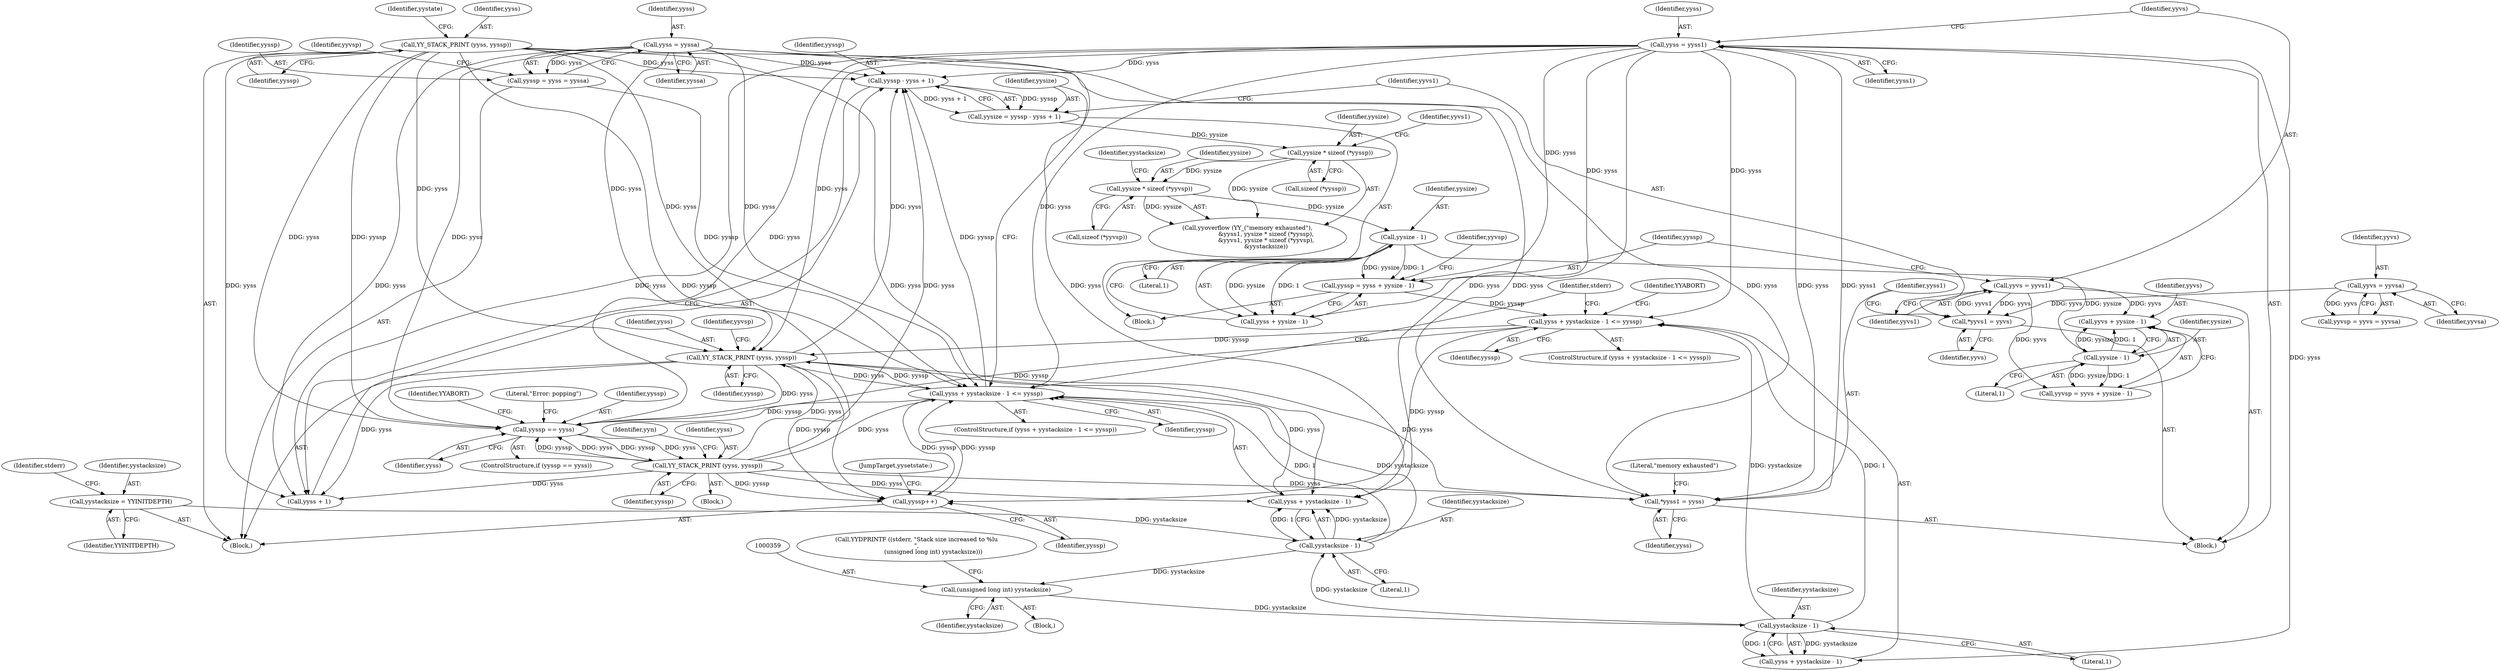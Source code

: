 digraph "0_yara_925bcf3c3b0a28b5b78e25d9efda5c0bf27ae699_1@pointer" {
"1000348" [label="(Call,yyvs + yysize - 1)"];
"1000336" [label="(Call,yyvs = yyvs1)"];
"1000307" [label="(Call,*yyvs1 = yyvs)"];
"1000257" [label="(Call,yyvs = yyvsa)"];
"1000350" [label="(Call,yysize - 1)"];
"1000343" [label="(Call,yysize - 1)"];
"1000326" [label="(Call,yysize * sizeof (*yyvsp))"];
"1000319" [label="(Call,yysize * sizeof (*yyssp))"];
"1000298" [label="(Call,yysize = yyssp - yyss + 1)"];
"1000300" [label="(Call,yyssp - yyss + 1)"];
"1000289" [label="(Call,yyss + yystacksize - 1 <= yyssp)"];
"1000252" [label="(Call,yyss = yyssa)"];
"1001749" [label="(Call,YY_STACK_PRINT (yyss, yyssp))"];
"1001639" [label="(Call,YY_STACK_PRINT (yyss, yyssp))"];
"1001820" [label="(Call,YY_STACK_PRINT (yyss, yyssp))"];
"1001802" [label="(Call,yyssp == yyss)"];
"1000362" [label="(Call,yyss + yystacksize - 1 <= yyssp)"];
"1000333" [label="(Call,yyss = yyss1)"];
"1000311" [label="(Call,*yyss1 = yyss)"];
"1000365" [label="(Call,yystacksize - 1)"];
"1000358" [label="(Call,(unsigned long int) yystacksize)"];
"1000292" [label="(Call,yystacksize - 1)"];
"1000260" [label="(Call,yystacksize = YYINITDEPTH)"];
"1000339" [label="(Call,yyssp = yyss + yysize - 1)"];
"1000250" [label="(Call,yyssp = yyss = yyssa)"];
"1000281" [label="(Call,yyssp++)"];
"1000292" [label="(Call,yystacksize - 1)"];
"1000326" [label="(Call,yysize * sizeof (*yyvsp))"];
"1001639" [label="(Call,YY_STACK_PRINT (yyss, yyssp))"];
"1001807" [label="(Literal,\"Error: popping\")"];
"1000349" [label="(Identifier,yyvs)"];
"1000258" [label="(Identifier,yyvs)"];
"1000311" [label="(Call,*yyss1 = yyss)"];
"1000314" [label="(Call,yyoverflow (YY_(\"memory exhausted\"),\n                    &yyss1, yysize * sizeof (*yyssp),\n                    &yyvs1, yysize * sizeof (*yyvsp),\n                    &yystacksize))"];
"1000362" [label="(Call,yyss + yystacksize - 1 <= yyssp)"];
"1000257" [label="(Call,yyvs = yyvsa)"];
"1001753" [label="(Identifier,yystate)"];
"1000301" [label="(Identifier,yyssp)"];
"1000290" [label="(Call,yyss + yystacksize - 1)"];
"1000346" [label="(Call,yyvsp = yyvs + yysize - 1)"];
"1000344" [label="(Identifier,yysize)"];
"1000265" [label="(Identifier,stderr)"];
"1001820" [label="(Call,YY_STACK_PRINT (yyss, yyssp))"];
"1000313" [label="(Identifier,yyss)"];
"1000356" [label="(Block,)"];
"1000328" [label="(Call,sizeof (*yyvsp))"];
"1000352" [label="(Literal,1)"];
"1001801" [label="(ControlStructure,if (yyssp == yyss))"];
"1000325" [label="(Identifier,yyvs1)"];
"1000321" [label="(Call,sizeof (*yyssp))"];
"1000319" [label="(Call,yysize * sizeof (*yyssp))"];
"1001749" [label="(Call,YY_STACK_PRINT (yyss, yyssp))"];
"1000334" [label="(Identifier,yyss)"];
"1000335" [label="(Identifier,yyss1)"];
"1000367" [label="(Literal,1)"];
"1000252" [label="(Call,yyss = yyssa)"];
"1000256" [label="(Identifier,yyvsp)"];
"1001751" [label="(Identifier,yyssp)"];
"1000251" [label="(Identifier,yyssp)"];
"1000340" [label="(Identifier,yyssp)"];
"1000309" [label="(Identifier,yyvs)"];
"1000216" [label="(Block,)"];
"1000308" [label="(Identifier,yyvs1)"];
"1000341" [label="(Call,yyss + yysize - 1)"];
"1001645" [label="(Identifier,yyvsp)"];
"1001803" [label="(Identifier,yyssp)"];
"1000365" [label="(Call,yystacksize - 1)"];
"1000288" [label="(ControlStructure,if (yyss + yystacksize - 1 <= yyssp))"];
"1000343" [label="(Call,yysize - 1)"];
"1001640" [label="(Identifier,yyss)"];
"1000260" [label="(Call,yystacksize = YYINITDEPTH)"];
"1000361" [label="(ControlStructure,if (yyss + yystacksize - 1 <= yyssp))"];
"1000351" [label="(Identifier,yysize)"];
"1000296" [label="(Block,)"];
"1000348" [label="(Call,yyvs + yysize - 1)"];
"1000250" [label="(Call,yyssp = yyss = yyssa)"];
"1000345" [label="(Literal,1)"];
"1000281" [label="(Call,yyssp++)"];
"1000294" [label="(Literal,1)"];
"1000360" [label="(Identifier,yystacksize)"];
"1000372" [label="(Identifier,stderr)"];
"1001804" [label="(Identifier,yyss)"];
"1000305" [label="(Block,)"];
"1000337" [label="(Identifier,yyvs)"];
"1001822" [label="(Identifier,yyssp)"];
"1000289" [label="(Call,yyss + yystacksize - 1 <= yyssp)"];
"1000320" [label="(Identifier,yysize)"];
"1000299" [label="(Identifier,yysize)"];
"1000300" [label="(Call,yyssp - yyss + 1)"];
"1000282" [label="(Identifier,yyssp)"];
"1000347" [label="(Identifier,yyvsp)"];
"1000253" [label="(Identifier,yyss)"];
"1000338" [label="(Identifier,yyvs1)"];
"1001750" [label="(Identifier,yyss)"];
"1000358" [label="(Call,(unsigned long int) yystacksize)"];
"1000368" [label="(Identifier,yyssp)"];
"1000283" [label="(JumpTarget,yysetstate:)"];
"1000336" [label="(Call,yyvs = yyvs1)"];
"1000259" [label="(Identifier,yyvsa)"];
"1000262" [label="(Identifier,YYINITDEPTH)"];
"1001764" [label="(Identifier,yyn)"];
"1000369" [label="(Identifier,YYABORT)"];
"1000254" [label="(Identifier,yyssa)"];
"1000327" [label="(Identifier,yysize)"];
"1001821" [label="(Identifier,yyss)"];
"1000307" [label="(Call,*yyvs1 = yyvs)"];
"1000316" [label="(Literal,\"memory exhausted\")"];
"1001762" [label="(Block,)"];
"1000332" [label="(Identifier,yystacksize)"];
"1001641" [label="(Identifier,yyssp)"];
"1000295" [label="(Identifier,yyssp)"];
"1001802" [label="(Call,yyssp == yyss)"];
"1000353" [label="(Call,YYDPRINTF ((stderr, \"Stack size increased to %lu\n\",\n                  (unsigned long int) yystacksize)))"];
"1000298" [label="(Call,yysize = yyssp - yyss + 1)"];
"1000312" [label="(Identifier,yyss1)"];
"1000293" [label="(Identifier,yystacksize)"];
"1000255" [label="(Call,yyvsp = yyvs = yyvsa)"];
"1000350" [label="(Call,yysize - 1)"];
"1000261" [label="(Identifier,yystacksize)"];
"1000333" [label="(Call,yyss = yyss1)"];
"1000339" [label="(Call,yyssp = yyss + yysize - 1)"];
"1001805" [label="(Identifier,YYABORT)"];
"1000363" [label="(Call,yyss + yystacksize - 1)"];
"1000302" [label="(Call,yyss + 1)"];
"1000366" [label="(Identifier,yystacksize)"];
"1000348" -> "1000346"  [label="AST: "];
"1000348" -> "1000350"  [label="CFG: "];
"1000349" -> "1000348"  [label="AST: "];
"1000350" -> "1000348"  [label="AST: "];
"1000346" -> "1000348"  [label="CFG: "];
"1000336" -> "1000348"  [label="DDG: yyvs"];
"1000350" -> "1000348"  [label="DDG: yysize"];
"1000350" -> "1000348"  [label="DDG: 1"];
"1000336" -> "1000305"  [label="AST: "];
"1000336" -> "1000338"  [label="CFG: "];
"1000337" -> "1000336"  [label="AST: "];
"1000338" -> "1000336"  [label="AST: "];
"1000340" -> "1000336"  [label="CFG: "];
"1000336" -> "1000307"  [label="DDG: yyvs"];
"1000307" -> "1000336"  [label="DDG: yyvs1"];
"1000336" -> "1000346"  [label="DDG: yyvs"];
"1000307" -> "1000305"  [label="AST: "];
"1000307" -> "1000309"  [label="CFG: "];
"1000308" -> "1000307"  [label="AST: "];
"1000309" -> "1000307"  [label="AST: "];
"1000312" -> "1000307"  [label="CFG: "];
"1000257" -> "1000307"  [label="DDG: yyvs"];
"1000257" -> "1000255"  [label="AST: "];
"1000257" -> "1000259"  [label="CFG: "];
"1000258" -> "1000257"  [label="AST: "];
"1000259" -> "1000257"  [label="AST: "];
"1000255" -> "1000257"  [label="CFG: "];
"1000257" -> "1000255"  [label="DDG: yyvs"];
"1000350" -> "1000352"  [label="CFG: "];
"1000351" -> "1000350"  [label="AST: "];
"1000352" -> "1000350"  [label="AST: "];
"1000350" -> "1000346"  [label="DDG: yysize"];
"1000350" -> "1000346"  [label="DDG: 1"];
"1000343" -> "1000350"  [label="DDG: yysize"];
"1000343" -> "1000341"  [label="AST: "];
"1000343" -> "1000345"  [label="CFG: "];
"1000344" -> "1000343"  [label="AST: "];
"1000345" -> "1000343"  [label="AST: "];
"1000341" -> "1000343"  [label="CFG: "];
"1000343" -> "1000339"  [label="DDG: yysize"];
"1000343" -> "1000339"  [label="DDG: 1"];
"1000343" -> "1000341"  [label="DDG: yysize"];
"1000343" -> "1000341"  [label="DDG: 1"];
"1000326" -> "1000343"  [label="DDG: yysize"];
"1000326" -> "1000314"  [label="AST: "];
"1000326" -> "1000328"  [label="CFG: "];
"1000327" -> "1000326"  [label="AST: "];
"1000328" -> "1000326"  [label="AST: "];
"1000332" -> "1000326"  [label="CFG: "];
"1000326" -> "1000314"  [label="DDG: yysize"];
"1000319" -> "1000326"  [label="DDG: yysize"];
"1000319" -> "1000314"  [label="AST: "];
"1000319" -> "1000321"  [label="CFG: "];
"1000320" -> "1000319"  [label="AST: "];
"1000321" -> "1000319"  [label="AST: "];
"1000325" -> "1000319"  [label="CFG: "];
"1000319" -> "1000314"  [label="DDG: yysize"];
"1000298" -> "1000319"  [label="DDG: yysize"];
"1000298" -> "1000296"  [label="AST: "];
"1000298" -> "1000300"  [label="CFG: "];
"1000299" -> "1000298"  [label="AST: "];
"1000300" -> "1000298"  [label="AST: "];
"1000308" -> "1000298"  [label="CFG: "];
"1000300" -> "1000298"  [label="DDG: yyssp"];
"1000300" -> "1000298"  [label="DDG: yyss + 1"];
"1000300" -> "1000302"  [label="CFG: "];
"1000301" -> "1000300"  [label="AST: "];
"1000302" -> "1000300"  [label="AST: "];
"1000289" -> "1000300"  [label="DDG: yyssp"];
"1000252" -> "1000300"  [label="DDG: yyss"];
"1001749" -> "1000300"  [label="DDG: yyss"];
"1001639" -> "1000300"  [label="DDG: yyss"];
"1001820" -> "1000300"  [label="DDG: yyss"];
"1000333" -> "1000300"  [label="DDG: yyss"];
"1000289" -> "1000288"  [label="AST: "];
"1000289" -> "1000295"  [label="CFG: "];
"1000290" -> "1000289"  [label="AST: "];
"1000295" -> "1000289"  [label="AST: "];
"1000299" -> "1000289"  [label="CFG: "];
"1000372" -> "1000289"  [label="CFG: "];
"1000289" -> "1000281"  [label="DDG: yyssp"];
"1000252" -> "1000289"  [label="DDG: yyss"];
"1001749" -> "1000289"  [label="DDG: yyss"];
"1001639" -> "1000289"  [label="DDG: yyss"];
"1001820" -> "1000289"  [label="DDG: yyss"];
"1000333" -> "1000289"  [label="DDG: yyss"];
"1000292" -> "1000289"  [label="DDG: yystacksize"];
"1000292" -> "1000289"  [label="DDG: 1"];
"1000250" -> "1000289"  [label="DDG: yyssp"];
"1000281" -> "1000289"  [label="DDG: yyssp"];
"1000289" -> "1001639"  [label="DDG: yyssp"];
"1000289" -> "1001802"  [label="DDG: yyssp"];
"1000252" -> "1000250"  [label="AST: "];
"1000252" -> "1000254"  [label="CFG: "];
"1000253" -> "1000252"  [label="AST: "];
"1000254" -> "1000252"  [label="AST: "];
"1000250" -> "1000252"  [label="CFG: "];
"1000252" -> "1000250"  [label="DDG: yyss"];
"1000252" -> "1000290"  [label="DDG: yyss"];
"1000252" -> "1000302"  [label="DDG: yyss"];
"1000252" -> "1000311"  [label="DDG: yyss"];
"1000252" -> "1001639"  [label="DDG: yyss"];
"1000252" -> "1001802"  [label="DDG: yyss"];
"1001749" -> "1000216"  [label="AST: "];
"1001749" -> "1001751"  [label="CFG: "];
"1001750" -> "1001749"  [label="AST: "];
"1001751" -> "1001749"  [label="AST: "];
"1001753" -> "1001749"  [label="CFG: "];
"1001749" -> "1000281"  [label="DDG: yyssp"];
"1001749" -> "1000290"  [label="DDG: yyss"];
"1001749" -> "1000302"  [label="DDG: yyss"];
"1001749" -> "1000311"  [label="DDG: yyss"];
"1001749" -> "1001639"  [label="DDG: yyss"];
"1001749" -> "1001802"  [label="DDG: yyssp"];
"1001749" -> "1001802"  [label="DDG: yyss"];
"1001639" -> "1000216"  [label="AST: "];
"1001639" -> "1001641"  [label="CFG: "];
"1001640" -> "1001639"  [label="AST: "];
"1001641" -> "1001639"  [label="AST: "];
"1001645" -> "1001639"  [label="CFG: "];
"1001639" -> "1000281"  [label="DDG: yyssp"];
"1001639" -> "1000290"  [label="DDG: yyss"];
"1001639" -> "1000302"  [label="DDG: yyss"];
"1001639" -> "1000311"  [label="DDG: yyss"];
"1001820" -> "1001639"  [label="DDG: yyss"];
"1000333" -> "1001639"  [label="DDG: yyss"];
"1000362" -> "1001639"  [label="DDG: yyssp"];
"1001639" -> "1001802"  [label="DDG: yyss"];
"1001820" -> "1001762"  [label="AST: "];
"1001820" -> "1001822"  [label="CFG: "];
"1001821" -> "1001820"  [label="AST: "];
"1001822" -> "1001820"  [label="AST: "];
"1001764" -> "1001820"  [label="CFG: "];
"1001820" -> "1000281"  [label="DDG: yyssp"];
"1001820" -> "1000290"  [label="DDG: yyss"];
"1001820" -> "1000302"  [label="DDG: yyss"];
"1001820" -> "1000311"  [label="DDG: yyss"];
"1001820" -> "1001802"  [label="DDG: yyssp"];
"1001820" -> "1001802"  [label="DDG: yyss"];
"1001802" -> "1001820"  [label="DDG: yyss"];
"1001802" -> "1001820"  [label="DDG: yyssp"];
"1001802" -> "1001801"  [label="AST: "];
"1001802" -> "1001804"  [label="CFG: "];
"1001803" -> "1001802"  [label="AST: "];
"1001804" -> "1001802"  [label="AST: "];
"1001805" -> "1001802"  [label="CFG: "];
"1001807" -> "1001802"  [label="CFG: "];
"1000362" -> "1001802"  [label="DDG: yyssp"];
"1000333" -> "1001802"  [label="DDG: yyss"];
"1000362" -> "1000361"  [label="AST: "];
"1000362" -> "1000368"  [label="CFG: "];
"1000363" -> "1000362"  [label="AST: "];
"1000368" -> "1000362"  [label="AST: "];
"1000369" -> "1000362"  [label="CFG: "];
"1000372" -> "1000362"  [label="CFG: "];
"1000362" -> "1000281"  [label="DDG: yyssp"];
"1000333" -> "1000362"  [label="DDG: yyss"];
"1000365" -> "1000362"  [label="DDG: yystacksize"];
"1000365" -> "1000362"  [label="DDG: 1"];
"1000339" -> "1000362"  [label="DDG: yyssp"];
"1000333" -> "1000305"  [label="AST: "];
"1000333" -> "1000335"  [label="CFG: "];
"1000334" -> "1000333"  [label="AST: "];
"1000335" -> "1000333"  [label="AST: "];
"1000337" -> "1000333"  [label="CFG: "];
"1000333" -> "1000290"  [label="DDG: yyss"];
"1000333" -> "1000302"  [label="DDG: yyss"];
"1000333" -> "1000311"  [label="DDG: yyss"];
"1000311" -> "1000333"  [label="DDG: yyss1"];
"1000333" -> "1000339"  [label="DDG: yyss"];
"1000333" -> "1000341"  [label="DDG: yyss"];
"1000333" -> "1000363"  [label="DDG: yyss"];
"1000311" -> "1000305"  [label="AST: "];
"1000311" -> "1000313"  [label="CFG: "];
"1000312" -> "1000311"  [label="AST: "];
"1000313" -> "1000311"  [label="AST: "];
"1000316" -> "1000311"  [label="CFG: "];
"1000365" -> "1000363"  [label="AST: "];
"1000365" -> "1000367"  [label="CFG: "];
"1000366" -> "1000365"  [label="AST: "];
"1000367" -> "1000365"  [label="AST: "];
"1000363" -> "1000365"  [label="CFG: "];
"1000365" -> "1000292"  [label="DDG: yystacksize"];
"1000365" -> "1000363"  [label="DDG: yystacksize"];
"1000365" -> "1000363"  [label="DDG: 1"];
"1000358" -> "1000365"  [label="DDG: yystacksize"];
"1000358" -> "1000356"  [label="AST: "];
"1000358" -> "1000360"  [label="CFG: "];
"1000359" -> "1000358"  [label="AST: "];
"1000360" -> "1000358"  [label="AST: "];
"1000353" -> "1000358"  [label="CFG: "];
"1000292" -> "1000358"  [label="DDG: yystacksize"];
"1000292" -> "1000290"  [label="AST: "];
"1000292" -> "1000294"  [label="CFG: "];
"1000293" -> "1000292"  [label="AST: "];
"1000294" -> "1000292"  [label="AST: "];
"1000290" -> "1000292"  [label="CFG: "];
"1000292" -> "1000290"  [label="DDG: yystacksize"];
"1000292" -> "1000290"  [label="DDG: 1"];
"1000260" -> "1000292"  [label="DDG: yystacksize"];
"1000260" -> "1000216"  [label="AST: "];
"1000260" -> "1000262"  [label="CFG: "];
"1000261" -> "1000260"  [label="AST: "];
"1000262" -> "1000260"  [label="AST: "];
"1000265" -> "1000260"  [label="CFG: "];
"1000339" -> "1000296"  [label="AST: "];
"1000339" -> "1000341"  [label="CFG: "];
"1000340" -> "1000339"  [label="AST: "];
"1000341" -> "1000339"  [label="AST: "];
"1000347" -> "1000339"  [label="CFG: "];
"1000250" -> "1000216"  [label="AST: "];
"1000251" -> "1000250"  [label="AST: "];
"1000256" -> "1000250"  [label="CFG: "];
"1000281" -> "1000216"  [label="AST: "];
"1000281" -> "1000282"  [label="CFG: "];
"1000282" -> "1000281"  [label="AST: "];
"1000283" -> "1000281"  [label="CFG: "];
}
